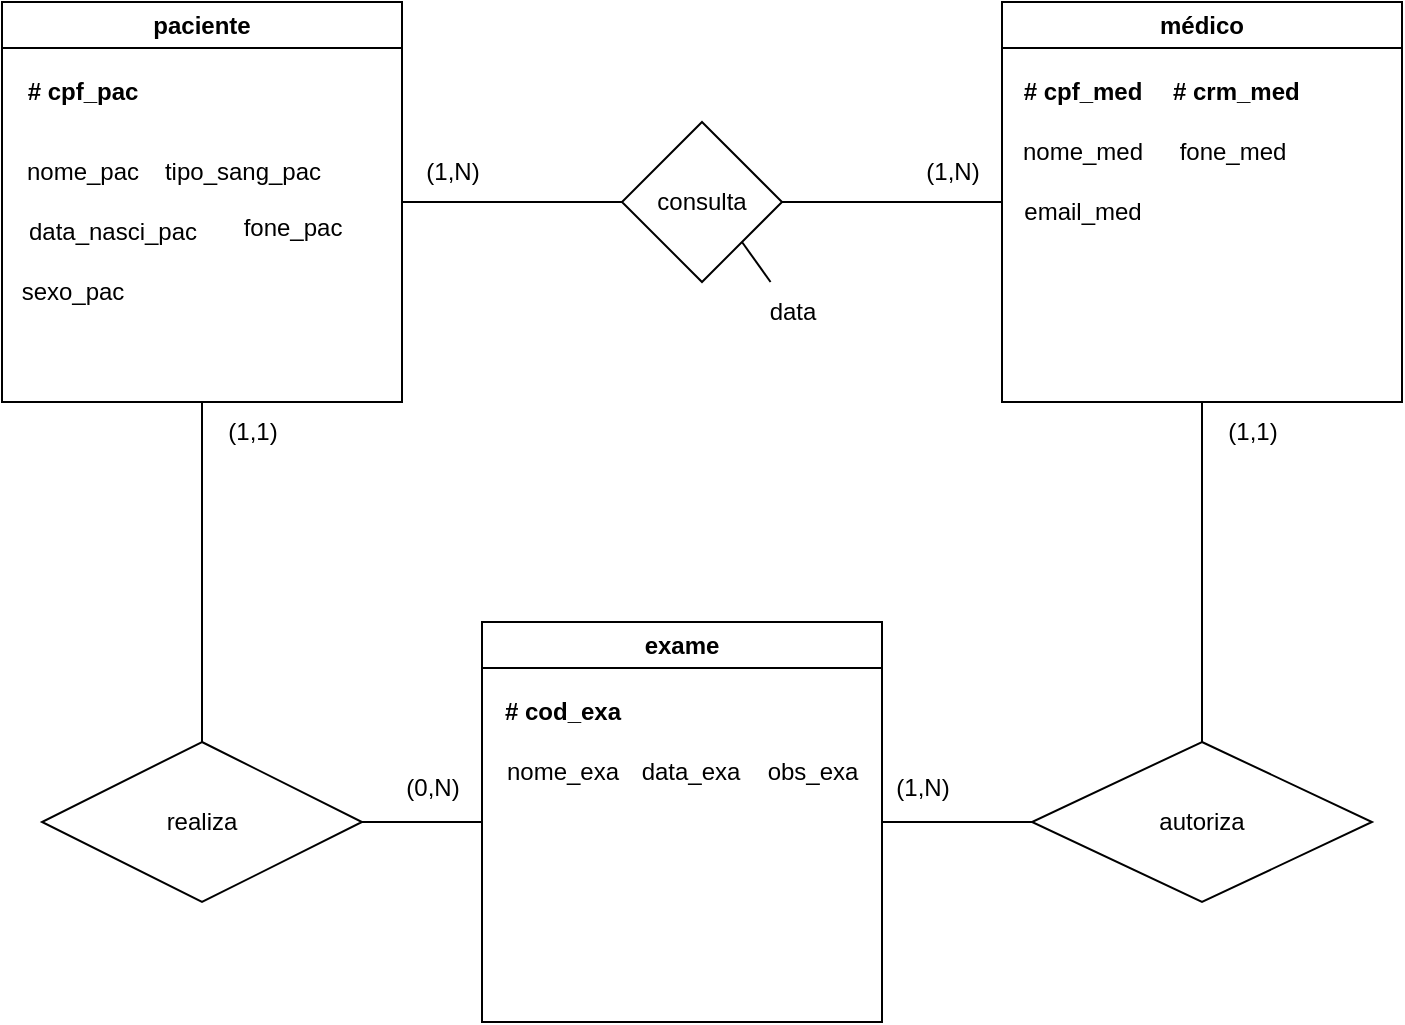 <mxfile version="24.0.2" type="github">
  <diagram name="Página-1" id="OmgpUUOgJaZAV_1ukw9X">
    <mxGraphModel dx="1364" dy="759" grid="1" gridSize="10" guides="1" tooltips="1" connect="1" arrows="1" fold="1" page="1" pageScale="1" pageWidth="827" pageHeight="1169" math="0" shadow="0">
      <root>
        <mxCell id="0" />
        <mxCell id="1" parent="0" />
        <mxCell id="WIoN34Li7jYKbCGscRbD-1" value="paciente" style="swimlane;whiteSpace=wrap;html=1;" vertex="1" parent="1">
          <mxGeometry x="60" y="60" width="200" height="200" as="geometry" />
        </mxCell>
        <mxCell id="WIoN34Li7jYKbCGscRbD-8" value="&lt;b&gt;# cpf_pac&lt;/b&gt;" style="text;html=1;align=center;verticalAlign=middle;resizable=0;points=[];autosize=1;strokeColor=none;fillColor=none;" vertex="1" parent="WIoN34Li7jYKbCGscRbD-1">
          <mxGeometry y="30" width="80" height="30" as="geometry" />
        </mxCell>
        <mxCell id="WIoN34Li7jYKbCGscRbD-9" value="nome_pac" style="text;html=1;align=center;verticalAlign=middle;resizable=0;points=[];autosize=1;strokeColor=none;fillColor=none;" vertex="1" parent="WIoN34Li7jYKbCGscRbD-1">
          <mxGeometry y="70" width="80" height="30" as="geometry" />
        </mxCell>
        <mxCell id="WIoN34Li7jYKbCGscRbD-10" value="tipo_sang_pac" style="text;html=1;align=center;verticalAlign=middle;resizable=0;points=[];autosize=1;strokeColor=none;fillColor=none;" vertex="1" parent="WIoN34Li7jYKbCGscRbD-1">
          <mxGeometry x="70" y="70" width="100" height="30" as="geometry" />
        </mxCell>
        <mxCell id="WIoN34Li7jYKbCGscRbD-12" value="data_nasci_pac" style="text;html=1;align=center;verticalAlign=middle;resizable=0;points=[];autosize=1;strokeColor=none;fillColor=none;" vertex="1" parent="WIoN34Li7jYKbCGscRbD-1">
          <mxGeometry y="100" width="110" height="30" as="geometry" />
        </mxCell>
        <mxCell id="WIoN34Li7jYKbCGscRbD-13" value="fone_pac&lt;div&gt;&lt;br&gt;&lt;/div&gt;" style="text;html=1;align=center;verticalAlign=middle;resizable=0;points=[];autosize=1;strokeColor=none;fillColor=none;" vertex="1" parent="WIoN34Li7jYKbCGscRbD-1">
          <mxGeometry x="110" y="100" width="70" height="40" as="geometry" />
        </mxCell>
        <mxCell id="WIoN34Li7jYKbCGscRbD-14" value="sexo_pac" style="text;html=1;align=center;verticalAlign=middle;resizable=0;points=[];autosize=1;strokeColor=none;fillColor=none;" vertex="1" parent="WIoN34Li7jYKbCGscRbD-1">
          <mxGeometry y="130" width="70" height="30" as="geometry" />
        </mxCell>
        <mxCell id="WIoN34Li7jYKbCGscRbD-2" value="médico" style="swimlane;whiteSpace=wrap;html=1;" vertex="1" parent="1">
          <mxGeometry x="560" y="60" width="200" height="200" as="geometry">
            <mxRectangle x="560" y="70" width="80" height="30" as="alternateBounds" />
          </mxGeometry>
        </mxCell>
        <mxCell id="WIoN34Li7jYKbCGscRbD-3" value="&lt;b&gt;# cpf_med&lt;/b&gt;" style="text;html=1;align=center;verticalAlign=middle;resizable=0;points=[];autosize=1;strokeColor=none;fillColor=none;" vertex="1" parent="WIoN34Li7jYKbCGscRbD-2">
          <mxGeometry y="30" width="80" height="30" as="geometry" />
        </mxCell>
        <mxCell id="WIoN34Li7jYKbCGscRbD-4" value="&lt;b&gt;&amp;nbsp;# crm_med&lt;/b&gt;" style="text;html=1;align=center;verticalAlign=middle;resizable=0;points=[];autosize=1;strokeColor=none;fillColor=none;" vertex="1" parent="WIoN34Li7jYKbCGscRbD-2">
          <mxGeometry x="70" y="30" width="90" height="30" as="geometry" />
        </mxCell>
        <mxCell id="WIoN34Li7jYKbCGscRbD-5" value="nome_med" style="text;html=1;align=center;verticalAlign=middle;resizable=0;points=[];autosize=1;strokeColor=none;fillColor=none;" vertex="1" parent="WIoN34Li7jYKbCGscRbD-2">
          <mxGeometry y="60" width="80" height="30" as="geometry" />
        </mxCell>
        <mxCell id="WIoN34Li7jYKbCGscRbD-6" value="fone_med" style="text;html=1;align=center;verticalAlign=middle;resizable=0;points=[];autosize=1;strokeColor=none;fillColor=none;" vertex="1" parent="WIoN34Li7jYKbCGscRbD-2">
          <mxGeometry x="75" y="60" width="80" height="30" as="geometry" />
        </mxCell>
        <mxCell id="WIoN34Li7jYKbCGscRbD-7" value="email_med" style="text;html=1;align=center;verticalAlign=middle;resizable=0;points=[];autosize=1;strokeColor=none;fillColor=none;" vertex="1" parent="WIoN34Li7jYKbCGscRbD-2">
          <mxGeometry y="90" width="80" height="30" as="geometry" />
        </mxCell>
        <mxCell id="WIoN34Li7jYKbCGscRbD-16" value="exame" style="swimlane;whiteSpace=wrap;html=1;" vertex="1" parent="1">
          <mxGeometry x="300" y="370" width="200" height="200" as="geometry" />
        </mxCell>
        <mxCell id="WIoN34Li7jYKbCGscRbD-17" value="&lt;b&gt;# cod_exa&lt;/b&gt;" style="text;html=1;align=center;verticalAlign=middle;resizable=0;points=[];autosize=1;strokeColor=none;fillColor=none;" vertex="1" parent="WIoN34Li7jYKbCGscRbD-16">
          <mxGeometry y="30" width="80" height="30" as="geometry" />
        </mxCell>
        <mxCell id="WIoN34Li7jYKbCGscRbD-19" value="data_exa" style="text;html=1;align=center;verticalAlign=middle;resizable=0;points=[];autosize=1;strokeColor=none;fillColor=none;" vertex="1" parent="WIoN34Li7jYKbCGscRbD-16">
          <mxGeometry x="69" y="60" width="70" height="30" as="geometry" />
        </mxCell>
        <mxCell id="WIoN34Li7jYKbCGscRbD-18" value="nome_exa" style="text;html=1;align=center;verticalAlign=middle;resizable=0;points=[];autosize=1;strokeColor=none;fillColor=none;" vertex="1" parent="WIoN34Li7jYKbCGscRbD-16">
          <mxGeometry y="60" width="80" height="30" as="geometry" />
        </mxCell>
        <mxCell id="WIoN34Li7jYKbCGscRbD-20" value="obs_exa" style="text;html=1;align=center;verticalAlign=middle;resizable=0;points=[];autosize=1;strokeColor=none;fillColor=none;" vertex="1" parent="WIoN34Li7jYKbCGscRbD-16">
          <mxGeometry x="130" y="60" width="70" height="30" as="geometry" />
        </mxCell>
        <mxCell id="WIoN34Li7jYKbCGscRbD-21" value="" style="endArrow=none;html=1;rounded=0;entryX=0.5;entryY=1;entryDx=0;entryDy=0;" edge="1" parent="1" target="WIoN34Li7jYKbCGscRbD-1">
          <mxGeometry width="50" height="50" relative="1" as="geometry">
            <mxPoint x="160" y="430" as="sourcePoint" />
            <mxPoint x="120" y="310" as="targetPoint" />
          </mxGeometry>
        </mxCell>
        <mxCell id="WIoN34Li7jYKbCGscRbD-22" value="realiza" style="rhombus;whiteSpace=wrap;html=1;" vertex="1" parent="1">
          <mxGeometry x="80" y="430" width="160" height="80" as="geometry" />
        </mxCell>
        <mxCell id="WIoN34Li7jYKbCGscRbD-24" value="" style="endArrow=none;html=1;rounded=0;exitX=1;exitY=0.5;exitDx=0;exitDy=0;entryX=0;entryY=0.5;entryDx=0;entryDy=0;" edge="1" parent="1" source="WIoN34Li7jYKbCGscRbD-22" target="WIoN34Li7jYKbCGscRbD-16">
          <mxGeometry width="50" height="50" relative="1" as="geometry">
            <mxPoint x="390" y="420" as="sourcePoint" />
            <mxPoint x="440" y="370" as="targetPoint" />
          </mxGeometry>
        </mxCell>
        <mxCell id="WIoN34Li7jYKbCGscRbD-26" value="(0,N)" style="text;html=1;align=center;verticalAlign=middle;resizable=0;points=[];autosize=1;strokeColor=none;fillColor=none;" vertex="1" parent="1">
          <mxGeometry x="250" y="438" width="50" height="30" as="geometry" />
        </mxCell>
        <mxCell id="WIoN34Li7jYKbCGscRbD-28" value="(1,1)" style="text;html=1;align=center;verticalAlign=middle;resizable=0;points=[];autosize=1;strokeColor=none;fillColor=none;" vertex="1" parent="1">
          <mxGeometry x="160" y="260" width="50" height="30" as="geometry" />
        </mxCell>
        <mxCell id="WIoN34Li7jYKbCGscRbD-29" value="autoriza" style="rhombus;whiteSpace=wrap;html=1;" vertex="1" parent="1">
          <mxGeometry x="575" y="430" width="170" height="80" as="geometry" />
        </mxCell>
        <mxCell id="WIoN34Li7jYKbCGscRbD-30" value="" style="endArrow=none;html=1;rounded=0;entryX=0.5;entryY=1;entryDx=0;entryDy=0;exitX=0.5;exitY=0;exitDx=0;exitDy=0;" edge="1" parent="1" source="WIoN34Li7jYKbCGscRbD-29" target="WIoN34Li7jYKbCGscRbD-2">
          <mxGeometry width="50" height="50" relative="1" as="geometry">
            <mxPoint x="390" y="420" as="sourcePoint" />
            <mxPoint x="440" y="370" as="targetPoint" />
          </mxGeometry>
        </mxCell>
        <mxCell id="WIoN34Li7jYKbCGscRbD-31" value="" style="endArrow=none;html=1;rounded=0;entryX=0;entryY=0.5;entryDx=0;entryDy=0;exitX=1;exitY=0.5;exitDx=0;exitDy=0;" edge="1" parent="1" source="WIoN34Li7jYKbCGscRbD-16" target="WIoN34Li7jYKbCGscRbD-29">
          <mxGeometry width="50" height="50" relative="1" as="geometry">
            <mxPoint x="390" y="420" as="sourcePoint" />
            <mxPoint x="440" y="370" as="targetPoint" />
          </mxGeometry>
        </mxCell>
        <mxCell id="WIoN34Li7jYKbCGscRbD-32" value="(1,N)" style="text;html=1;align=center;verticalAlign=middle;resizable=0;points=[];autosize=1;strokeColor=none;fillColor=none;" vertex="1" parent="1">
          <mxGeometry x="495" y="438" width="50" height="30" as="geometry" />
        </mxCell>
        <mxCell id="WIoN34Li7jYKbCGscRbD-33" value="(1,1)" style="text;html=1;align=center;verticalAlign=middle;resizable=0;points=[];autosize=1;strokeColor=none;fillColor=none;" vertex="1" parent="1">
          <mxGeometry x="660" y="260" width="50" height="30" as="geometry" />
        </mxCell>
        <mxCell id="WIoN34Li7jYKbCGscRbD-34" value="consulta" style="rhombus;whiteSpace=wrap;html=1;" vertex="1" parent="1">
          <mxGeometry x="370" y="120" width="80" height="80" as="geometry" />
        </mxCell>
        <mxCell id="WIoN34Li7jYKbCGscRbD-35" value="" style="endArrow=none;html=1;rounded=0;entryX=0;entryY=0.5;entryDx=0;entryDy=0;exitX=1;exitY=0.5;exitDx=0;exitDy=0;" edge="1" parent="1" source="WIoN34Li7jYKbCGscRbD-34" target="WIoN34Li7jYKbCGscRbD-2">
          <mxGeometry width="50" height="50" relative="1" as="geometry">
            <mxPoint x="390" y="420" as="sourcePoint" />
            <mxPoint x="530" y="170" as="targetPoint" />
          </mxGeometry>
        </mxCell>
        <mxCell id="WIoN34Li7jYKbCGscRbD-36" value="" style="endArrow=none;html=1;rounded=0;entryX=0;entryY=0.5;entryDx=0;entryDy=0;exitX=1;exitY=0.5;exitDx=0;exitDy=0;" edge="1" parent="1" source="WIoN34Li7jYKbCGscRbD-1" target="WIoN34Li7jYKbCGscRbD-34">
          <mxGeometry width="50" height="50" relative="1" as="geometry">
            <mxPoint x="390" y="420" as="sourcePoint" />
            <mxPoint x="440" y="370" as="targetPoint" />
          </mxGeometry>
        </mxCell>
        <mxCell id="WIoN34Li7jYKbCGscRbD-37" value="(1,N)" style="text;html=1;align=center;verticalAlign=middle;resizable=0;points=[];autosize=1;strokeColor=none;fillColor=none;" vertex="1" parent="1">
          <mxGeometry x="510" y="130" width="50" height="30" as="geometry" />
        </mxCell>
        <mxCell id="WIoN34Li7jYKbCGscRbD-38" value="(1,N)" style="text;html=1;align=center;verticalAlign=middle;resizable=0;points=[];autosize=1;strokeColor=none;fillColor=none;" vertex="1" parent="1">
          <mxGeometry x="260" y="130" width="50" height="30" as="geometry" />
        </mxCell>
        <mxCell id="WIoN34Li7jYKbCGscRbD-39" value="data" style="text;html=1;align=center;verticalAlign=middle;resizable=0;points=[];autosize=1;strokeColor=none;fillColor=none;" vertex="1" parent="1">
          <mxGeometry x="430" y="200" width="50" height="30" as="geometry" />
        </mxCell>
        <mxCell id="WIoN34Li7jYKbCGscRbD-40" value="" style="endArrow=none;html=1;rounded=0;exitX=1;exitY=1;exitDx=0;exitDy=0;" edge="1" parent="1" source="WIoN34Li7jYKbCGscRbD-34" target="WIoN34Li7jYKbCGscRbD-39">
          <mxGeometry width="50" height="50" relative="1" as="geometry">
            <mxPoint x="390" y="420" as="sourcePoint" />
            <mxPoint x="440" y="370" as="targetPoint" />
          </mxGeometry>
        </mxCell>
      </root>
    </mxGraphModel>
  </diagram>
</mxfile>
